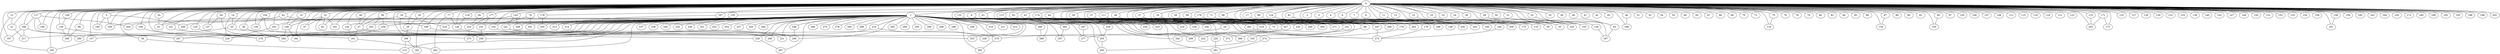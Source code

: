 
graph graphname {
    0 -- 1
0 -- 2
0 -- 3
0 -- 4
0 -- 5
0 -- 6
0 -- 7
0 -- 8
0 -- 9
0 -- 10
0 -- 11
0 -- 12
0 -- 13
0 -- 14
0 -- 15
0 -- 16
0 -- 17
0 -- 18
0 -- 19
0 -- 20
0 -- 21
0 -- 22
0 -- 23
0 -- 24
0 -- 25
0 -- 26
0 -- 27
0 -- 28
0 -- 29
0 -- 30
0 -- 31
0 -- 32
0 -- 33
0 -- 34
0 -- 35
0 -- 36
0 -- 37
0 -- 38
0 -- 39
0 -- 40
0 -- 41
0 -- 42
0 -- 43
0 -- 44
0 -- 45
0 -- 46
0 -- 47
0 -- 48
0 -- 49
0 -- 50
0 -- 51
0 -- 52
0 -- 53
0 -- 54
0 -- 55
0 -- 56
0 -- 57
0 -- 58
0 -- 59
0 -- 60
0 -- 61
0 -- 62
0 -- 63
0 -- 64
0 -- 65
0 -- 66
0 -- 67
0 -- 68
0 -- 69
0 -- 70
0 -- 71
0 -- 72
0 -- 73
0 -- 74
0 -- 75
0 -- 76
0 -- 77
0 -- 78
0 -- 79
0 -- 80
0 -- 81
0 -- 82
0 -- 83
0 -- 84
0 -- 85
0 -- 86
0 -- 87
0 -- 88
0 -- 89
0 -- 90
0 -- 91
0 -- 92
0 -- 93
0 -- 94
0 -- 95
0 -- 96
0 -- 97
0 -- 98
0 -- 99
0 -- 100
0 -- 101
0 -- 102
0 -- 103
0 -- 104
0 -- 105
0 -- 106
0 -- 107
0 -- 108
0 -- 109
0 -- 110
0 -- 111
0 -- 112
0 -- 113
0 -- 114
0 -- 115
0 -- 116
0 -- 117
0 -- 118
0 -- 119
0 -- 120
0 -- 121
0 -- 122
0 -- 123
0 -- 124
0 -- 125
0 -- 126
0 -- 127
0 -- 128
0 -- 129
0 -- 130
0 -- 131
0 -- 132
0 -- 133
0 -- 134
0 -- 135
0 -- 136
0 -- 137
0 -- 138
0 -- 139
0 -- 140
0 -- 141
0 -- 142
0 -- 143
0 -- 144
0 -- 145
0 -- 146
0 -- 147
0 -- 148
0 -- 149
0 -- 150
0 -- 151
0 -- 152
0 -- 153
0 -- 154
0 -- 155
0 -- 156
0 -- 157
0 -- 158
0 -- 159
0 -- 160
0 -- 161
0 -- 162
0 -- 163
0 -- 164
0 -- 165
0 -- 166
0 -- 167
0 -- 168
0 -- 169
0 -- 170
0 -- 171
0 -- 172
0 -- 173
0 -- 174
0 -- 175
0 -- 176
0 -- 177
0 -- 178
0 -- 179
0 -- 180
0 -- 181
0 -- 182
0 -- 183
0 -- 184
0 -- 185
0 -- 186
0 -- 187
0 -- 188
0 -- 189
0 -- 190
0 -- 191
0 -- 192
0 -- 193
0 -- 194
0 -- 195
0 -- 196
0 -- 197
0 -- 198
0 -- 199
0 -- 200
0 -- 201
0 -- 202
0 -- 203
1 -- 204
1 -- 205
1 -- 206
1 -- 207
1 -- 208
1 -- 209
1 -- 210
1 -- 211
1 -- 212
1 -- 213
1 -- 214
1 -- 215
1 -- 216
1 -- 217
1 -- 218
1 -- 219
1 -- 220
1 -- 221
1 -- 222
1 -- 223
1 -- 224
1 -- 225
1 -- 226
1 -- 227
1 -- 228
1 -- 229
1 -- 230
1 -- 231
1 -- 232
1 -- 233
1 -- 234
1 -- 235
1 -- 236
1 -- 237
1 -- 238
1 -- 239
1 -- 240
1 -- 241
1 -- 242
1 -- 243
1 -- 244
1 -- 245
1 -- 246
1 -- 247
1 -- 248
1 -- 249
1 -- 250
1 -- 251
1 -- 252
1 -- 253
1 -- 254
1 -- 255
1 -- 256
1 -- 257
1 -- 258
1 -- 259
1 -- 260
1 -- 261
1 -- 262
1 -- 263
1 -- 264
1 -- 265
1 -- 266
1 -- 267
1 -- 268
1 -- 269
1 -- 270
1 -- 271
1 -- 272
1 -- 273
1 -- 274
1 -- 275
1 -- 276
1 -- 277
1 -- 278
1 -- 279
1 -- 280
1 -- 281
1 -- 282
1 -- 283
1 -- 284
1 -- 285
1 -- 286
1 -- 287
1 -- 288
1 -- 289
1 -- 290
1 -- 291
1 -- 292
1 -- 293
1 -- 294
1 -- 295
1 -- 296
1 -- 297
1 -- 298
1 -- 299
1 -- 144
5 -- 183
5 -- 169
5 -- 209
8 -- 219
10 -- 148
11 -- 59
12 -- 195
12 -- 21
14 -- 53
14 -- 229
15 -- 35
16 -- 146
16 -- 186
17 -- 250
18 -- 91
18 -- 216
18 -- 256
19 -- 145
20 -- 29
21 -- 217
22 -- 82
22 -- 181
22 -- 47
22 -- 255
22 -- 148
25 -- 279
27 -- 186
27 -- 101
28 -- 103
29 -- 166
32 -- 63
34 -- 91
36 -- 215
37 -- 247
39 -- 284
43 -- 244
44 -- 271
46 -- 188
48 -- 179
49 -- 57
50 -- 88
53 -- 157
53 -- 226
56 -- 243
56 -- 259
56 -- 57
57 -- 161
57 -- 248
58 -- 230
61 -- 219
62 -- 199
62 -- 169
63 -- 187
64 -- 284
64 -- 137
66 -- 250
71 -- 233
73 -- 277
74 -- 102
74 -- 291
75 -- 114
77 -- 262
77 -- 126
81 -- 175
81 -- 110
87 -- 134
88 -- 268
93 -- 235
94 -- 223
95 -- 155
96 -- 200
98 -- 233
99 -- 230
100 -- 128
101 -- 222
101 -- 272
102 -- 290
104 -- 275
104 -- 139
108 -- 229
111 -- 286
113 -- 227
117 -- 204
117 -- 168
117 -- 190
117 -- 267
118 -- 126
120 -- 276
123 -- 203
124 -- 250
124 -- 175
126 -- 221
128 -- 200
128 -- 267
131 -- 219
135 -- 214
136 -- 187
141 -- 276
143 -- 241
143 -- 206
143 -- 201
144 -- 161
148 -- 184
148 -- 284
157 -- 195
158 -- 191
161 -- 262
163 -- 265
166 -- 182
166 -- 215
167 -- 213
168 -- 217
168 -- 280
168 -- 197
170 -- 273
171 -- 203
171 -- 173
174 -- 260
176 -- 185
176 -- 282
177 -- 231
177 -- 223
178 -- 205
179 -- 274
194 -- 273
199 -- 290
201 -- 229
207 -- 277
218 -- 228
218 -- 284
219 -- 242
220 -- 281
223 -- 275
226 -- 287
227 -- 258
231 -- 256
239 -- 255
241 -- 279
241 -- 253
243 -- 267
246 -- 290
247 -- 273
255 -- 265
259 -- 276
261 -- 273
266 -- 288
274 -- 281
279 -- 283
292 -- 297

}
